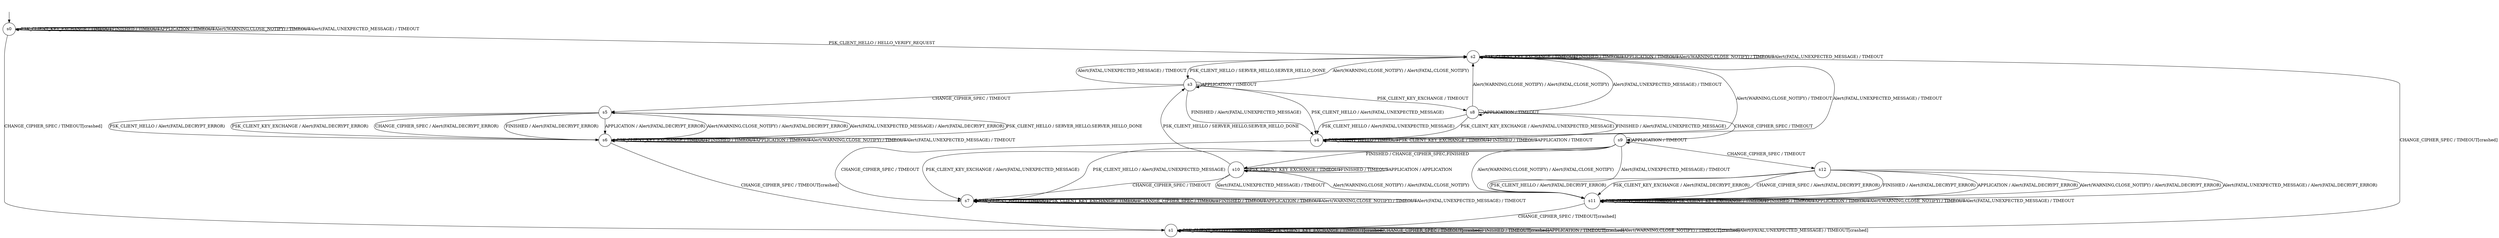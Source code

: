 digraph g {
__start0 [label="" shape="none"];

	s0 [shape="circle" label="s0"];
	s1 [shape="circle" label="s1"];
	s2 [shape="circle" label="s2"];
	s3 [shape="circle" label="s3"];
	s4 [shape="circle" label="s4"];
	s5 [shape="circle" label="s5"];
	s6 [shape="circle" label="s6"];
	s7 [shape="circle" label="s7"];
	s8 [shape="circle" label="s8"];
	s9 [shape="circle" label="s9"];
	s10 [shape="circle" label="s10"];
	s11 [shape="circle" label="s11"];
	s12 [shape="circle" label="s12"];
	s0 -> s2 [label="PSK_CLIENT_HELLO / HELLO_VERIFY_REQUEST"];
	s0 -> s0 [label="PSK_CLIENT_KEY_EXCHANGE / TIMEOUT"];
	s0 -> s1 [label="CHANGE_CIPHER_SPEC / TIMEOUT[crashed]"];
	s0 -> s0 [label="FINISHED / TIMEOUT"];
	s0 -> s0 [label="APPLICATION / TIMEOUT"];
	s0 -> s0 [label="Alert(WARNING,CLOSE_NOTIFY) / TIMEOUT"];
	s0 -> s0 [label="Alert(FATAL,UNEXPECTED_MESSAGE) / TIMEOUT"];
	s1 -> s1 [label="PSK_CLIENT_HELLO / TIMEOUT[crashed]"];
	s1 -> s1 [label="PSK_CLIENT_KEY_EXCHANGE / TIMEOUT[crashed]"];
	s1 -> s1 [label="CHANGE_CIPHER_SPEC / TIMEOUT[crashed]"];
	s1 -> s1 [label="FINISHED / TIMEOUT[crashed]"];
	s1 -> s1 [label="APPLICATION / TIMEOUT[crashed]"];
	s1 -> s1 [label="Alert(WARNING,CLOSE_NOTIFY) / TIMEOUT[crashed]"];
	s1 -> s1 [label="Alert(FATAL,UNEXPECTED_MESSAGE) / TIMEOUT[crashed]"];
	s2 -> s3 [label="PSK_CLIENT_HELLO / SERVER_HELLO,SERVER_HELLO_DONE"];
	s2 -> s2 [label="PSK_CLIENT_KEY_EXCHANGE / TIMEOUT"];
	s2 -> s1 [label="CHANGE_CIPHER_SPEC / TIMEOUT[crashed]"];
	s2 -> s2 [label="FINISHED / TIMEOUT"];
	s2 -> s2 [label="APPLICATION / TIMEOUT"];
	s2 -> s2 [label="Alert(WARNING,CLOSE_NOTIFY) / TIMEOUT"];
	s2 -> s2 [label="Alert(FATAL,UNEXPECTED_MESSAGE) / TIMEOUT"];
	s3 -> s4 [label="PSK_CLIENT_HELLO / Alert(FATAL,UNEXPECTED_MESSAGE)"];
	s3 -> s8 [label="PSK_CLIENT_KEY_EXCHANGE / TIMEOUT"];
	s3 -> s5 [label="CHANGE_CIPHER_SPEC / TIMEOUT"];
	s3 -> s4 [label="FINISHED / Alert(FATAL,UNEXPECTED_MESSAGE)"];
	s3 -> s3 [label="APPLICATION / TIMEOUT"];
	s3 -> s2 [label="Alert(WARNING,CLOSE_NOTIFY) / Alert(FATAL,CLOSE_NOTIFY)"];
	s3 -> s2 [label="Alert(FATAL,UNEXPECTED_MESSAGE) / TIMEOUT"];
	s4 -> s4 [label="PSK_CLIENT_HELLO / TIMEOUT"];
	s4 -> s4 [label="PSK_CLIENT_KEY_EXCHANGE / TIMEOUT"];
	s4 -> s7 [label="CHANGE_CIPHER_SPEC / TIMEOUT"];
	s4 -> s4 [label="FINISHED / TIMEOUT"];
	s4 -> s4 [label="APPLICATION / TIMEOUT"];
	s4 -> s2 [label="Alert(WARNING,CLOSE_NOTIFY) / TIMEOUT"];
	s4 -> s2 [label="Alert(FATAL,UNEXPECTED_MESSAGE) / TIMEOUT"];
	s5 -> s6 [label="PSK_CLIENT_HELLO / Alert(FATAL,DECRYPT_ERROR)"];
	s5 -> s6 [label="PSK_CLIENT_KEY_EXCHANGE / Alert(FATAL,DECRYPT_ERROR)"];
	s5 -> s6 [label="CHANGE_CIPHER_SPEC / Alert(FATAL,DECRYPT_ERROR)"];
	s5 -> s6 [label="FINISHED / Alert(FATAL,DECRYPT_ERROR)"];
	s5 -> s6 [label="APPLICATION / Alert(FATAL,DECRYPT_ERROR)"];
	s5 -> s6 [label="Alert(WARNING,CLOSE_NOTIFY) / Alert(FATAL,DECRYPT_ERROR)"];
	s5 -> s6 [label="Alert(FATAL,UNEXPECTED_MESSAGE) / Alert(FATAL,DECRYPT_ERROR)"];
	s6 -> s5 [label="PSK_CLIENT_HELLO / SERVER_HELLO,SERVER_HELLO_DONE"];
	s6 -> s6 [label="PSK_CLIENT_KEY_EXCHANGE / TIMEOUT"];
	s6 -> s1 [label="CHANGE_CIPHER_SPEC / TIMEOUT[crashed]"];
	s6 -> s6 [label="FINISHED / TIMEOUT"];
	s6 -> s6 [label="APPLICATION / TIMEOUT"];
	s6 -> s6 [label="Alert(WARNING,CLOSE_NOTIFY) / TIMEOUT"];
	s6 -> s6 [label="Alert(FATAL,UNEXPECTED_MESSAGE) / TIMEOUT"];
	s7 -> s7 [label="PSK_CLIENT_HELLO / TIMEOUT"];
	s7 -> s7 [label="PSK_CLIENT_KEY_EXCHANGE / TIMEOUT"];
	s7 -> s7 [label="CHANGE_CIPHER_SPEC / TIMEOUT"];
	s7 -> s7 [label="FINISHED / TIMEOUT"];
	s7 -> s7 [label="APPLICATION / TIMEOUT"];
	s7 -> s7 [label="Alert(WARNING,CLOSE_NOTIFY) / TIMEOUT"];
	s7 -> s7 [label="Alert(FATAL,UNEXPECTED_MESSAGE) / TIMEOUT"];
	s8 -> s4 [label="PSK_CLIENT_HELLO / Alert(FATAL,UNEXPECTED_MESSAGE)"];
	s8 -> s4 [label="PSK_CLIENT_KEY_EXCHANGE / Alert(FATAL,UNEXPECTED_MESSAGE)"];
	s8 -> s9 [label="CHANGE_CIPHER_SPEC / TIMEOUT"];
	s8 -> s4 [label="FINISHED / Alert(FATAL,UNEXPECTED_MESSAGE)"];
	s8 -> s8 [label="APPLICATION / TIMEOUT"];
	s8 -> s2 [label="Alert(WARNING,CLOSE_NOTIFY) / Alert(FATAL,CLOSE_NOTIFY)"];
	s8 -> s2 [label="Alert(FATAL,UNEXPECTED_MESSAGE) / TIMEOUT"];
	s9 -> s7 [label="PSK_CLIENT_HELLO / Alert(FATAL,UNEXPECTED_MESSAGE)"];
	s9 -> s7 [label="PSK_CLIENT_KEY_EXCHANGE / Alert(FATAL,UNEXPECTED_MESSAGE)"];
	s9 -> s12 [label="CHANGE_CIPHER_SPEC / TIMEOUT"];
	s9 -> s10 [label="FINISHED / CHANGE_CIPHER_SPEC,FINISHED"];
	s9 -> s9 [label="APPLICATION / TIMEOUT"];
	s9 -> s11 [label="Alert(WARNING,CLOSE_NOTIFY) / Alert(FATAL,CLOSE_NOTIFY)"];
	s9 -> s11 [label="Alert(FATAL,UNEXPECTED_MESSAGE) / TIMEOUT"];
	s10 -> s3 [label="PSK_CLIENT_HELLO / SERVER_HELLO,SERVER_HELLO_DONE"];
	s10 -> s10 [label="PSK_CLIENT_KEY_EXCHANGE / TIMEOUT"];
	s10 -> s7 [label="CHANGE_CIPHER_SPEC / TIMEOUT"];
	s10 -> s10 [label="FINISHED / TIMEOUT"];
	s10 -> s10 [label="APPLICATION / APPLICATION"];
	s10 -> s11 [label="Alert(WARNING,CLOSE_NOTIFY) / Alert(FATAL,CLOSE_NOTIFY)"];
	s10 -> s11 [label="Alert(FATAL,UNEXPECTED_MESSAGE) / TIMEOUT"];
	s11 -> s11 [label="PSK_CLIENT_HELLO / TIMEOUT"];
	s11 -> s11 [label="PSK_CLIENT_KEY_EXCHANGE / TIMEOUT"];
	s11 -> s1 [label="CHANGE_CIPHER_SPEC / TIMEOUT[crashed]"];
	s11 -> s11 [label="FINISHED / TIMEOUT"];
	s11 -> s11 [label="APPLICATION / TIMEOUT"];
	s11 -> s11 [label="Alert(WARNING,CLOSE_NOTIFY) / TIMEOUT"];
	s11 -> s11 [label="Alert(FATAL,UNEXPECTED_MESSAGE) / TIMEOUT"];
	s12 -> s11 [label="PSK_CLIENT_HELLO / Alert(FATAL,DECRYPT_ERROR)"];
	s12 -> s11 [label="PSK_CLIENT_KEY_EXCHANGE / Alert(FATAL,DECRYPT_ERROR)"];
	s12 -> s11 [label="CHANGE_CIPHER_SPEC / Alert(FATAL,DECRYPT_ERROR)"];
	s12 -> s11 [label="FINISHED / Alert(FATAL,DECRYPT_ERROR)"];
	s12 -> s11 [label="APPLICATION / Alert(FATAL,DECRYPT_ERROR)"];
	s12 -> s11 [label="Alert(WARNING,CLOSE_NOTIFY) / Alert(FATAL,DECRYPT_ERROR)"];
	s12 -> s11 [label="Alert(FATAL,UNEXPECTED_MESSAGE) / Alert(FATAL,DECRYPT_ERROR)"];

__start0 -> s0;
}
